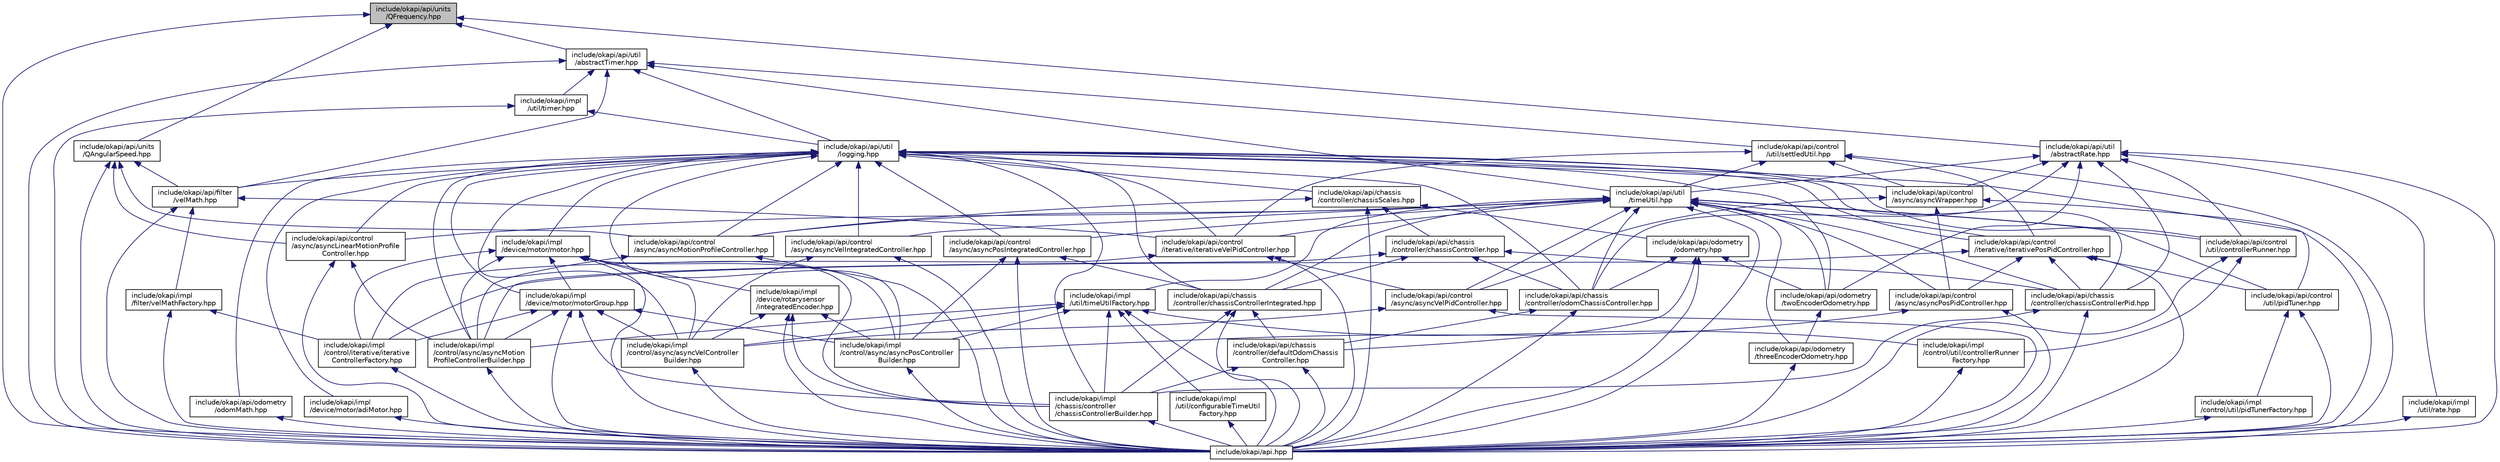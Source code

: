 digraph "include/okapi/api/units/QFrequency.hpp"
{
 // LATEX_PDF_SIZE
  edge [fontname="Helvetica",fontsize="10",labelfontname="Helvetica",labelfontsize="10"];
  node [fontname="Helvetica",fontsize="10",shape=record];
  Node1 [label="include/okapi/api/units\l/QFrequency.hpp",height=0.2,width=0.4,color="black", fillcolor="grey75", style="filled", fontcolor="black",tooltip=" "];
  Node1 -> Node2 [dir="back",color="midnightblue",fontsize="10",style="solid"];
  Node2 [label="include/okapi/api/units\l/QAngularSpeed.hpp",height=0.2,width=0.4,color="black", fillcolor="white", style="filled",URL="$QAngularSpeed_8hpp.html",tooltip=" "];
  Node2 -> Node3 [dir="back",color="midnightblue",fontsize="10",style="solid"];
  Node3 [label="include/okapi/api/control\l/async/asyncLinearMotionProfile\lController.hpp",height=0.2,width=0.4,color="black", fillcolor="white", style="filled",URL="$asyncLinearMotionProfileController_8hpp.html",tooltip=" "];
  Node3 -> Node4 [dir="back",color="midnightblue",fontsize="10",style="solid"];
  Node4 [label="include/okapi/api.hpp",height=0.2,width=0.4,color="black", fillcolor="white", style="filled",URL="$okapi_2api_8hpp.html",tooltip=" "];
  Node3 -> Node5 [dir="back",color="midnightblue",fontsize="10",style="solid"];
  Node5 [label="include/okapi/impl\l/control/async/asyncMotion\lProfileControllerBuilder.hpp",height=0.2,width=0.4,color="black", fillcolor="white", style="filled",URL="$asyncMotionProfileControllerBuilder_8hpp.html",tooltip=" "];
  Node5 -> Node4 [dir="back",color="midnightblue",fontsize="10",style="solid"];
  Node2 -> Node6 [dir="back",color="midnightblue",fontsize="10",style="solid"];
  Node6 [label="include/okapi/api/control\l/async/asyncMotionProfileController.hpp",height=0.2,width=0.4,color="black", fillcolor="white", style="filled",URL="$asyncMotionProfileController_8hpp.html",tooltip=" "];
  Node6 -> Node4 [dir="back",color="midnightblue",fontsize="10",style="solid"];
  Node6 -> Node5 [dir="back",color="midnightblue",fontsize="10",style="solid"];
  Node2 -> Node7 [dir="back",color="midnightblue",fontsize="10",style="solid"];
  Node7 [label="include/okapi/api/filter\l/velMath.hpp",height=0.2,width=0.4,color="black", fillcolor="white", style="filled",URL="$velMath_8hpp.html",tooltip=" "];
  Node7 -> Node8 [dir="back",color="midnightblue",fontsize="10",style="solid"];
  Node8 [label="include/okapi/api/control\l/iterative/iterativeVelPidController.hpp",height=0.2,width=0.4,color="black", fillcolor="white", style="filled",URL="$iterativeVelPidController_8hpp.html",tooltip=" "];
  Node8 -> Node9 [dir="back",color="midnightblue",fontsize="10",style="solid"];
  Node9 [label="include/okapi/api/control\l/async/asyncVelPidController.hpp",height=0.2,width=0.4,color="black", fillcolor="white", style="filled",URL="$asyncVelPidController_8hpp.html",tooltip=" "];
  Node9 -> Node4 [dir="back",color="midnightblue",fontsize="10",style="solid"];
  Node9 -> Node10 [dir="back",color="midnightblue",fontsize="10",style="solid"];
  Node10 [label="include/okapi/impl\l/control/async/asyncVelController\lBuilder.hpp",height=0.2,width=0.4,color="black", fillcolor="white", style="filled",URL="$asyncVelControllerBuilder_8hpp.html",tooltip=" "];
  Node10 -> Node4 [dir="back",color="midnightblue",fontsize="10",style="solid"];
  Node8 -> Node4 [dir="back",color="midnightblue",fontsize="10",style="solid"];
  Node8 -> Node11 [dir="back",color="midnightblue",fontsize="10",style="solid"];
  Node11 [label="include/okapi/impl\l/control/iterative/iterative\lControllerFactory.hpp",height=0.2,width=0.4,color="black", fillcolor="white", style="filled",URL="$iterativeControllerFactory_8hpp.html",tooltip=" "];
  Node11 -> Node4 [dir="back",color="midnightblue",fontsize="10",style="solid"];
  Node7 -> Node4 [dir="back",color="midnightblue",fontsize="10",style="solid"];
  Node7 -> Node12 [dir="back",color="midnightblue",fontsize="10",style="solid"];
  Node12 [label="include/okapi/impl\l/filter/velMathFactory.hpp",height=0.2,width=0.4,color="black", fillcolor="white", style="filled",URL="$velMathFactory_8hpp.html",tooltip=" "];
  Node12 -> Node4 [dir="back",color="midnightblue",fontsize="10",style="solid"];
  Node12 -> Node11 [dir="back",color="midnightblue",fontsize="10",style="solid"];
  Node2 -> Node4 [dir="back",color="midnightblue",fontsize="10",style="solid"];
  Node1 -> Node13 [dir="back",color="midnightblue",fontsize="10",style="solid"];
  Node13 [label="include/okapi/api/util\l/abstractRate.hpp",height=0.2,width=0.4,color="black", fillcolor="white", style="filled",URL="$abstractRate_8hpp.html",tooltip=" "];
  Node13 -> Node14 [dir="back",color="midnightblue",fontsize="10",style="solid"];
  Node14 [label="include/okapi/api/chassis\l/controller/chassisControllerPid.hpp",height=0.2,width=0.4,color="black", fillcolor="white", style="filled",URL="$chassisControllerPid_8hpp.html",tooltip=" "];
  Node14 -> Node4 [dir="back",color="midnightblue",fontsize="10",style="solid"];
  Node14 -> Node15 [dir="back",color="midnightblue",fontsize="10",style="solid"];
  Node15 [label="include/okapi/impl\l/chassis/controller\l/chassisControllerBuilder.hpp",height=0.2,width=0.4,color="black", fillcolor="white", style="filled",URL="$chassisControllerBuilder_8hpp.html",tooltip=" "];
  Node15 -> Node4 [dir="back",color="midnightblue",fontsize="10",style="solid"];
  Node13 -> Node16 [dir="back",color="midnightblue",fontsize="10",style="solid"];
  Node16 [label="include/okapi/api/chassis\l/controller/odomChassisController.hpp",height=0.2,width=0.4,color="black", fillcolor="white", style="filled",URL="$odomChassisController_8hpp.html",tooltip=" "];
  Node16 -> Node17 [dir="back",color="midnightblue",fontsize="10",style="solid"];
  Node17 [label="include/okapi/api/chassis\l/controller/defaultOdomChassis\lController.hpp",height=0.2,width=0.4,color="black", fillcolor="white", style="filled",URL="$defaultOdomChassisController_8hpp.html",tooltip=" "];
  Node17 -> Node4 [dir="back",color="midnightblue",fontsize="10",style="solid"];
  Node17 -> Node15 [dir="back",color="midnightblue",fontsize="10",style="solid"];
  Node16 -> Node4 [dir="back",color="midnightblue",fontsize="10",style="solid"];
  Node13 -> Node18 [dir="back",color="midnightblue",fontsize="10",style="solid"];
  Node18 [label="include/okapi/api/control\l/async/asyncWrapper.hpp",height=0.2,width=0.4,color="black", fillcolor="white", style="filled",URL="$asyncWrapper_8hpp.html",tooltip=" "];
  Node18 -> Node19 [dir="back",color="midnightblue",fontsize="10",style="solid"];
  Node19 [label="include/okapi/api/control\l/async/asyncPosPidController.hpp",height=0.2,width=0.4,color="black", fillcolor="white", style="filled",URL="$asyncPosPidController_8hpp.html",tooltip=" "];
  Node19 -> Node4 [dir="back",color="midnightblue",fontsize="10",style="solid"];
  Node19 -> Node20 [dir="back",color="midnightblue",fontsize="10",style="solid"];
  Node20 [label="include/okapi/impl\l/control/async/asyncPosController\lBuilder.hpp",height=0.2,width=0.4,color="black", fillcolor="white", style="filled",URL="$asyncPosControllerBuilder_8hpp.html",tooltip=" "];
  Node20 -> Node4 [dir="back",color="midnightblue",fontsize="10",style="solid"];
  Node18 -> Node9 [dir="back",color="midnightblue",fontsize="10",style="solid"];
  Node18 -> Node4 [dir="back",color="midnightblue",fontsize="10",style="solid"];
  Node13 -> Node21 [dir="back",color="midnightblue",fontsize="10",style="solid"];
  Node21 [label="include/okapi/api/control\l/util/controllerRunner.hpp",height=0.2,width=0.4,color="black", fillcolor="white", style="filled",URL="$controllerRunner_8hpp.html",tooltip=" "];
  Node21 -> Node4 [dir="back",color="midnightblue",fontsize="10",style="solid"];
  Node21 -> Node22 [dir="back",color="midnightblue",fontsize="10",style="solid"];
  Node22 [label="include/okapi/impl\l/control/util/controllerRunner\lFactory.hpp",height=0.2,width=0.4,color="black", fillcolor="white", style="filled",URL="$controllerRunnerFactory_8hpp.html",tooltip=" "];
  Node22 -> Node4 [dir="back",color="midnightblue",fontsize="10",style="solid"];
  Node13 -> Node23 [dir="back",color="midnightblue",fontsize="10",style="solid"];
  Node23 [label="include/okapi/api/odometry\l/twoEncoderOdometry.hpp",height=0.2,width=0.4,color="black", fillcolor="white", style="filled",URL="$twoEncoderOdometry_8hpp.html",tooltip=" "];
  Node23 -> Node24 [dir="back",color="midnightblue",fontsize="10",style="solid"];
  Node24 [label="include/okapi/api/odometry\l/threeEncoderOdometry.hpp",height=0.2,width=0.4,color="black", fillcolor="white", style="filled",URL="$threeEncoderOdometry_8hpp.html",tooltip=" "];
  Node24 -> Node4 [dir="back",color="midnightblue",fontsize="10",style="solid"];
  Node13 -> Node25 [dir="back",color="midnightblue",fontsize="10",style="solid"];
  Node25 [label="include/okapi/api/util\l/timeUtil.hpp",height=0.2,width=0.4,color="black", fillcolor="white", style="filled",URL="$timeUtil_8hpp.html",tooltip=" "];
  Node25 -> Node26 [dir="back",color="midnightblue",fontsize="10",style="solid"];
  Node26 [label="include/okapi/api/chassis\l/controller/chassisControllerIntegrated.hpp",height=0.2,width=0.4,color="black", fillcolor="white", style="filled",URL="$chassisControllerIntegrated_8hpp.html",tooltip=" "];
  Node26 -> Node17 [dir="back",color="midnightblue",fontsize="10",style="solid"];
  Node26 -> Node4 [dir="back",color="midnightblue",fontsize="10",style="solid"];
  Node26 -> Node15 [dir="back",color="midnightblue",fontsize="10",style="solid"];
  Node25 -> Node14 [dir="back",color="midnightblue",fontsize="10",style="solid"];
  Node25 -> Node16 [dir="back",color="midnightblue",fontsize="10",style="solid"];
  Node25 -> Node3 [dir="back",color="midnightblue",fontsize="10",style="solid"];
  Node25 -> Node6 [dir="back",color="midnightblue",fontsize="10",style="solid"];
  Node25 -> Node27 [dir="back",color="midnightblue",fontsize="10",style="solid"];
  Node27 [label="include/okapi/api/control\l/async/asyncPosIntegratedController.hpp",height=0.2,width=0.4,color="black", fillcolor="white", style="filled",URL="$asyncPosIntegratedController_8hpp.html",tooltip=" "];
  Node27 -> Node26 [dir="back",color="midnightblue",fontsize="10",style="solid"];
  Node27 -> Node4 [dir="back",color="midnightblue",fontsize="10",style="solid"];
  Node27 -> Node20 [dir="back",color="midnightblue",fontsize="10",style="solid"];
  Node25 -> Node19 [dir="back",color="midnightblue",fontsize="10",style="solid"];
  Node25 -> Node28 [dir="back",color="midnightblue",fontsize="10",style="solid"];
  Node28 [label="include/okapi/api/control\l/async/asyncVelIntegratedController.hpp",height=0.2,width=0.4,color="black", fillcolor="white", style="filled",URL="$asyncVelIntegratedController_8hpp.html",tooltip=" "];
  Node28 -> Node4 [dir="back",color="midnightblue",fontsize="10",style="solid"];
  Node28 -> Node10 [dir="back",color="midnightblue",fontsize="10",style="solid"];
  Node25 -> Node9 [dir="back",color="midnightblue",fontsize="10",style="solid"];
  Node25 -> Node29 [dir="back",color="midnightblue",fontsize="10",style="solid"];
  Node29 [label="include/okapi/api/control\l/iterative/iterativePosPidController.hpp",height=0.2,width=0.4,color="black", fillcolor="white", style="filled",URL="$iterativePosPidController_8hpp.html",tooltip=" "];
  Node29 -> Node14 [dir="back",color="midnightblue",fontsize="10",style="solid"];
  Node29 -> Node19 [dir="back",color="midnightblue",fontsize="10",style="solid"];
  Node29 -> Node30 [dir="back",color="midnightblue",fontsize="10",style="solid"];
  Node30 [label="include/okapi/api/control\l/util/pidTuner.hpp",height=0.2,width=0.4,color="black", fillcolor="white", style="filled",URL="$pidTuner_8hpp.html",tooltip=" "];
  Node30 -> Node4 [dir="back",color="midnightblue",fontsize="10",style="solid"];
  Node30 -> Node31 [dir="back",color="midnightblue",fontsize="10",style="solid"];
  Node31 [label="include/okapi/impl\l/control/util/pidTunerFactory.hpp",height=0.2,width=0.4,color="black", fillcolor="white", style="filled",URL="$pidTunerFactory_8hpp.html",tooltip=" "];
  Node31 -> Node4 [dir="back",color="midnightblue",fontsize="10",style="solid"];
  Node29 -> Node4 [dir="back",color="midnightblue",fontsize="10",style="solid"];
  Node29 -> Node11 [dir="back",color="midnightblue",fontsize="10",style="solid"];
  Node25 -> Node8 [dir="back",color="midnightblue",fontsize="10",style="solid"];
  Node25 -> Node21 [dir="back",color="midnightblue",fontsize="10",style="solid"];
  Node25 -> Node30 [dir="back",color="midnightblue",fontsize="10",style="solid"];
  Node25 -> Node24 [dir="back",color="midnightblue",fontsize="10",style="solid"];
  Node25 -> Node23 [dir="back",color="midnightblue",fontsize="10",style="solid"];
  Node25 -> Node4 [dir="back",color="midnightblue",fontsize="10",style="solid"];
  Node25 -> Node32 [dir="back",color="midnightblue",fontsize="10",style="solid"];
  Node32 [label="include/okapi/impl\l/util/timeUtilFactory.hpp",height=0.2,width=0.4,color="black", fillcolor="white", style="filled",URL="$timeUtilFactory_8hpp.html",tooltip=" "];
  Node32 -> Node4 [dir="back",color="midnightblue",fontsize="10",style="solid"];
  Node32 -> Node15 [dir="back",color="midnightblue",fontsize="10",style="solid"];
  Node32 -> Node5 [dir="back",color="midnightblue",fontsize="10",style="solid"];
  Node32 -> Node20 [dir="back",color="midnightblue",fontsize="10",style="solid"];
  Node32 -> Node10 [dir="back",color="midnightblue",fontsize="10",style="solid"];
  Node32 -> Node22 [dir="back",color="midnightblue",fontsize="10",style="solid"];
  Node32 -> Node33 [dir="back",color="midnightblue",fontsize="10",style="solid"];
  Node33 [label="include/okapi/impl\l/util/configurableTimeUtil\lFactory.hpp",height=0.2,width=0.4,color="black", fillcolor="white", style="filled",URL="$configurableTimeUtilFactory_8hpp.html",tooltip=" "];
  Node33 -> Node4 [dir="back",color="midnightblue",fontsize="10",style="solid"];
  Node13 -> Node4 [dir="back",color="midnightblue",fontsize="10",style="solid"];
  Node13 -> Node34 [dir="back",color="midnightblue",fontsize="10",style="solid"];
  Node34 [label="include/okapi/impl\l/util/rate.hpp",height=0.2,width=0.4,color="black", fillcolor="white", style="filled",URL="$rate_8hpp.html",tooltip=" "];
  Node34 -> Node4 [dir="back",color="midnightblue",fontsize="10",style="solid"];
  Node1 -> Node35 [dir="back",color="midnightblue",fontsize="10",style="solid"];
  Node35 [label="include/okapi/api/util\l/abstractTimer.hpp",height=0.2,width=0.4,color="black", fillcolor="white", style="filled",URL="$abstractTimer_8hpp.html",tooltip=" "];
  Node35 -> Node36 [dir="back",color="midnightblue",fontsize="10",style="solid"];
  Node36 [label="include/okapi/api/control\l/util/settledUtil.hpp",height=0.2,width=0.4,color="black", fillcolor="white", style="filled",URL="$settledUtil_8hpp.html",tooltip=" "];
  Node36 -> Node18 [dir="back",color="midnightblue",fontsize="10",style="solid"];
  Node36 -> Node29 [dir="back",color="midnightblue",fontsize="10",style="solid"];
  Node36 -> Node8 [dir="back",color="midnightblue",fontsize="10",style="solid"];
  Node36 -> Node25 [dir="back",color="midnightblue",fontsize="10",style="solid"];
  Node36 -> Node4 [dir="back",color="midnightblue",fontsize="10",style="solid"];
  Node35 -> Node7 [dir="back",color="midnightblue",fontsize="10",style="solid"];
  Node35 -> Node37 [dir="back",color="midnightblue",fontsize="10",style="solid"];
  Node37 [label="include/okapi/api/util\l/logging.hpp",height=0.2,width=0.4,color="black", fillcolor="white", style="filled",URL="$logging_8hpp.html",tooltip=" "];
  Node37 -> Node26 [dir="back",color="midnightblue",fontsize="10",style="solid"];
  Node37 -> Node14 [dir="back",color="midnightblue",fontsize="10",style="solid"];
  Node37 -> Node38 [dir="back",color="midnightblue",fontsize="10",style="solid"];
  Node38 [label="include/okapi/api/chassis\l/controller/chassisScales.hpp",height=0.2,width=0.4,color="black", fillcolor="white", style="filled",URL="$chassisScales_8hpp.html",tooltip=" "];
  Node38 -> Node39 [dir="back",color="midnightblue",fontsize="10",style="solid"];
  Node39 [label="include/okapi/api/chassis\l/controller/chassisController.hpp",height=0.2,width=0.4,color="black", fillcolor="white", style="filled",URL="$chassisController_8hpp.html",tooltip=" "];
  Node39 -> Node26 [dir="back",color="midnightblue",fontsize="10",style="solid"];
  Node39 -> Node14 [dir="back",color="midnightblue",fontsize="10",style="solid"];
  Node39 -> Node16 [dir="back",color="midnightblue",fontsize="10",style="solid"];
  Node39 -> Node5 [dir="back",color="midnightblue",fontsize="10",style="solid"];
  Node38 -> Node6 [dir="back",color="midnightblue",fontsize="10",style="solid"];
  Node38 -> Node40 [dir="back",color="midnightblue",fontsize="10",style="solid"];
  Node40 [label="include/okapi/api/odometry\l/odometry.hpp",height=0.2,width=0.4,color="black", fillcolor="white", style="filled",URL="$odometry_8hpp.html",tooltip=" "];
  Node40 -> Node17 [dir="back",color="midnightblue",fontsize="10",style="solid"];
  Node40 -> Node16 [dir="back",color="midnightblue",fontsize="10",style="solid"];
  Node40 -> Node23 [dir="back",color="midnightblue",fontsize="10",style="solid"];
  Node40 -> Node4 [dir="back",color="midnightblue",fontsize="10",style="solid"];
  Node38 -> Node4 [dir="back",color="midnightblue",fontsize="10",style="solid"];
  Node37 -> Node16 [dir="back",color="midnightblue",fontsize="10",style="solid"];
  Node37 -> Node3 [dir="back",color="midnightblue",fontsize="10",style="solid"];
  Node37 -> Node6 [dir="back",color="midnightblue",fontsize="10",style="solid"];
  Node37 -> Node27 [dir="back",color="midnightblue",fontsize="10",style="solid"];
  Node37 -> Node28 [dir="back",color="midnightblue",fontsize="10",style="solid"];
  Node37 -> Node18 [dir="back",color="midnightblue",fontsize="10",style="solid"];
  Node37 -> Node29 [dir="back",color="midnightblue",fontsize="10",style="solid"];
  Node37 -> Node8 [dir="back",color="midnightblue",fontsize="10",style="solid"];
  Node37 -> Node21 [dir="back",color="midnightblue",fontsize="10",style="solid"];
  Node37 -> Node30 [dir="back",color="midnightblue",fontsize="10",style="solid"];
  Node37 -> Node7 [dir="back",color="midnightblue",fontsize="10",style="solid"];
  Node37 -> Node41 [dir="back",color="midnightblue",fontsize="10",style="solid"];
  Node41 [label="include/okapi/api/odometry\l/odomMath.hpp",height=0.2,width=0.4,color="black", fillcolor="white", style="filled",URL="$odomMath_8hpp.html",tooltip=" "];
  Node41 -> Node4 [dir="back",color="midnightblue",fontsize="10",style="solid"];
  Node37 -> Node23 [dir="back",color="midnightblue",fontsize="10",style="solid"];
  Node37 -> Node15 [dir="back",color="midnightblue",fontsize="10",style="solid"];
  Node37 -> Node5 [dir="back",color="midnightblue",fontsize="10",style="solid"];
  Node37 -> Node20 [dir="back",color="midnightblue",fontsize="10",style="solid"];
  Node37 -> Node10 [dir="back",color="midnightblue",fontsize="10",style="solid"];
  Node37 -> Node42 [dir="back",color="midnightblue",fontsize="10",style="solid"];
  Node42 [label="include/okapi/impl\l/device/motor/adiMotor.hpp",height=0.2,width=0.4,color="black", fillcolor="white", style="filled",URL="$adiMotor_8hpp.html",tooltip=" "];
  Node42 -> Node4 [dir="back",color="midnightblue",fontsize="10",style="solid"];
  Node37 -> Node43 [dir="back",color="midnightblue",fontsize="10",style="solid"];
  Node43 [label="include/okapi/impl\l/device/motor/motor.hpp",height=0.2,width=0.4,color="black", fillcolor="white", style="filled",URL="$motor_8hpp.html",tooltip=" "];
  Node43 -> Node4 [dir="back",color="midnightblue",fontsize="10",style="solid"];
  Node43 -> Node15 [dir="back",color="midnightblue",fontsize="10",style="solid"];
  Node43 -> Node5 [dir="back",color="midnightblue",fontsize="10",style="solid"];
  Node43 -> Node20 [dir="back",color="midnightblue",fontsize="10",style="solid"];
  Node43 -> Node10 [dir="back",color="midnightblue",fontsize="10",style="solid"];
  Node43 -> Node11 [dir="back",color="midnightblue",fontsize="10",style="solid"];
  Node43 -> Node44 [dir="back",color="midnightblue",fontsize="10",style="solid"];
  Node44 [label="include/okapi/impl\l/device/motor/motorGroup.hpp",height=0.2,width=0.4,color="black", fillcolor="white", style="filled",URL="$motorGroup_8hpp.html",tooltip=" "];
  Node44 -> Node4 [dir="back",color="midnightblue",fontsize="10",style="solid"];
  Node44 -> Node15 [dir="back",color="midnightblue",fontsize="10",style="solid"];
  Node44 -> Node5 [dir="back",color="midnightblue",fontsize="10",style="solid"];
  Node44 -> Node20 [dir="back",color="midnightblue",fontsize="10",style="solid"];
  Node44 -> Node10 [dir="back",color="midnightblue",fontsize="10",style="solid"];
  Node44 -> Node11 [dir="back",color="midnightblue",fontsize="10",style="solid"];
  Node43 -> Node45 [dir="back",color="midnightblue",fontsize="10",style="solid"];
  Node45 [label="include/okapi/impl\l/device/rotarysensor\l/integratedEncoder.hpp",height=0.2,width=0.4,color="black", fillcolor="white", style="filled",URL="$integratedEncoder_8hpp.html",tooltip=" "];
  Node45 -> Node4 [dir="back",color="midnightblue",fontsize="10",style="solid"];
  Node45 -> Node15 [dir="back",color="midnightblue",fontsize="10",style="solid"];
  Node45 -> Node20 [dir="back",color="midnightblue",fontsize="10",style="solid"];
  Node45 -> Node10 [dir="back",color="midnightblue",fontsize="10",style="solid"];
  Node37 -> Node44 [dir="back",color="midnightblue",fontsize="10",style="solid"];
  Node35 -> Node25 [dir="back",color="midnightblue",fontsize="10",style="solid"];
  Node35 -> Node4 [dir="back",color="midnightblue",fontsize="10",style="solid"];
  Node35 -> Node46 [dir="back",color="midnightblue",fontsize="10",style="solid"];
  Node46 [label="include/okapi/impl\l/util/timer.hpp",height=0.2,width=0.4,color="black", fillcolor="white", style="filled",URL="$okapi_2impl_2util_2timer_8hpp.html",tooltip=" "];
  Node46 -> Node37 [dir="back",color="midnightblue",fontsize="10",style="solid"];
  Node46 -> Node4 [dir="back",color="midnightblue",fontsize="10",style="solid"];
  Node1 -> Node4 [dir="back",color="midnightblue",fontsize="10",style="solid"];
}
